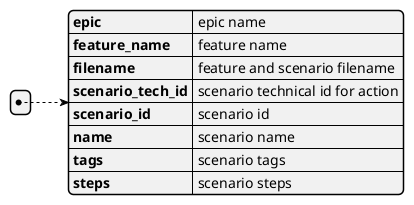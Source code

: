 @startjson
[
{
"epic": "epic name",
"feature_name": "feature name",
"filename": "feature and scenario filename",
"scenario_tech_id": "scenario technical id for action",
"scenario_id": "scenario id",
"name": "scenario name",
"tags": "scenario tags",
"steps": "scenario steps"
}
]
@endjson
